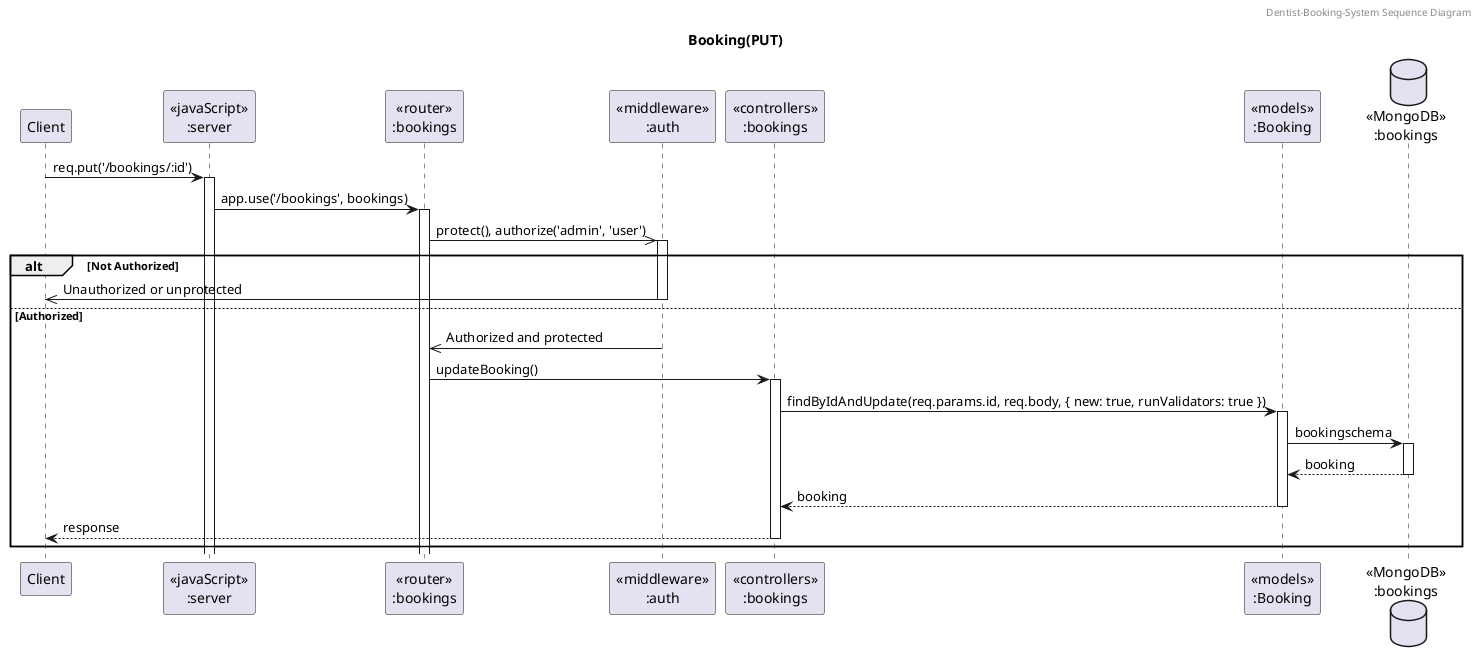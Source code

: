 @startuml Booking(PUT)
    header Dentist-Booking-System Sequence Diagram
    title "Booking(PUT)"

    participant "Client" as client
    participant "<<javaScript>>\n:server" as server
    participant "<<router>>\n:bookings" as bookingRouter
    participant "<<middleware>>\n:auth" as authMiddleware
    participant "<<controllers>>\n:bookings" as bookingController
    participant "<<models>>\n:Booking" as bookingModel
    database "<<MongoDB>>\n:bookings" as bookingDatabase

    client -> server ++: req.put('/bookings/:id')
    server -> bookingRouter ++: app.use('/bookings', bookings)
    bookingRouter ->> authMiddleware ++: protect(), authorize('admin', 'user')
    alt Not Authorized
        authMiddleware ->> client --: Unauthorized or unprotected
    else Authorized
        authMiddleware ->> bookingRouter --: Authorized and protected
    bookingRouter -> bookingController ++: updateBooking()
    bookingController -> bookingModel ++: findByIdAndUpdate(req.params.id, req.body, { new: true, runValidators: true })
    bookingModel -> bookingDatabase ++: bookingschema
    bookingModel <-- bookingDatabase --: booking
    bookingController <-- bookingModel --: booking
    client <-- bookingController --: response
    end
@enduml